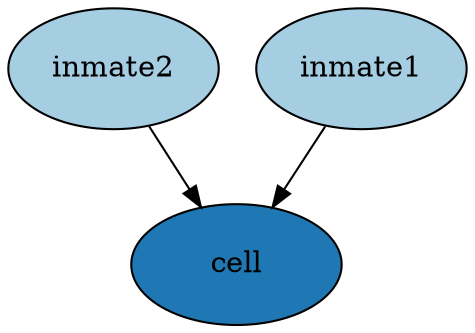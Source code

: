 digraph G {
layout=dot
node[colorscheme=paired8, style=filled, color=black, fixedSize=true, width=1.4, height=.8]
"inmate2"[fillcolor= "1",label= "inmate2"]
"inmate1"[fillcolor= "1",label= "inmate1"]
"cell"[fillcolor= "2",label= "cell"]
"inmate1" -> "cell"
"inmate2" -> "cell"
}
